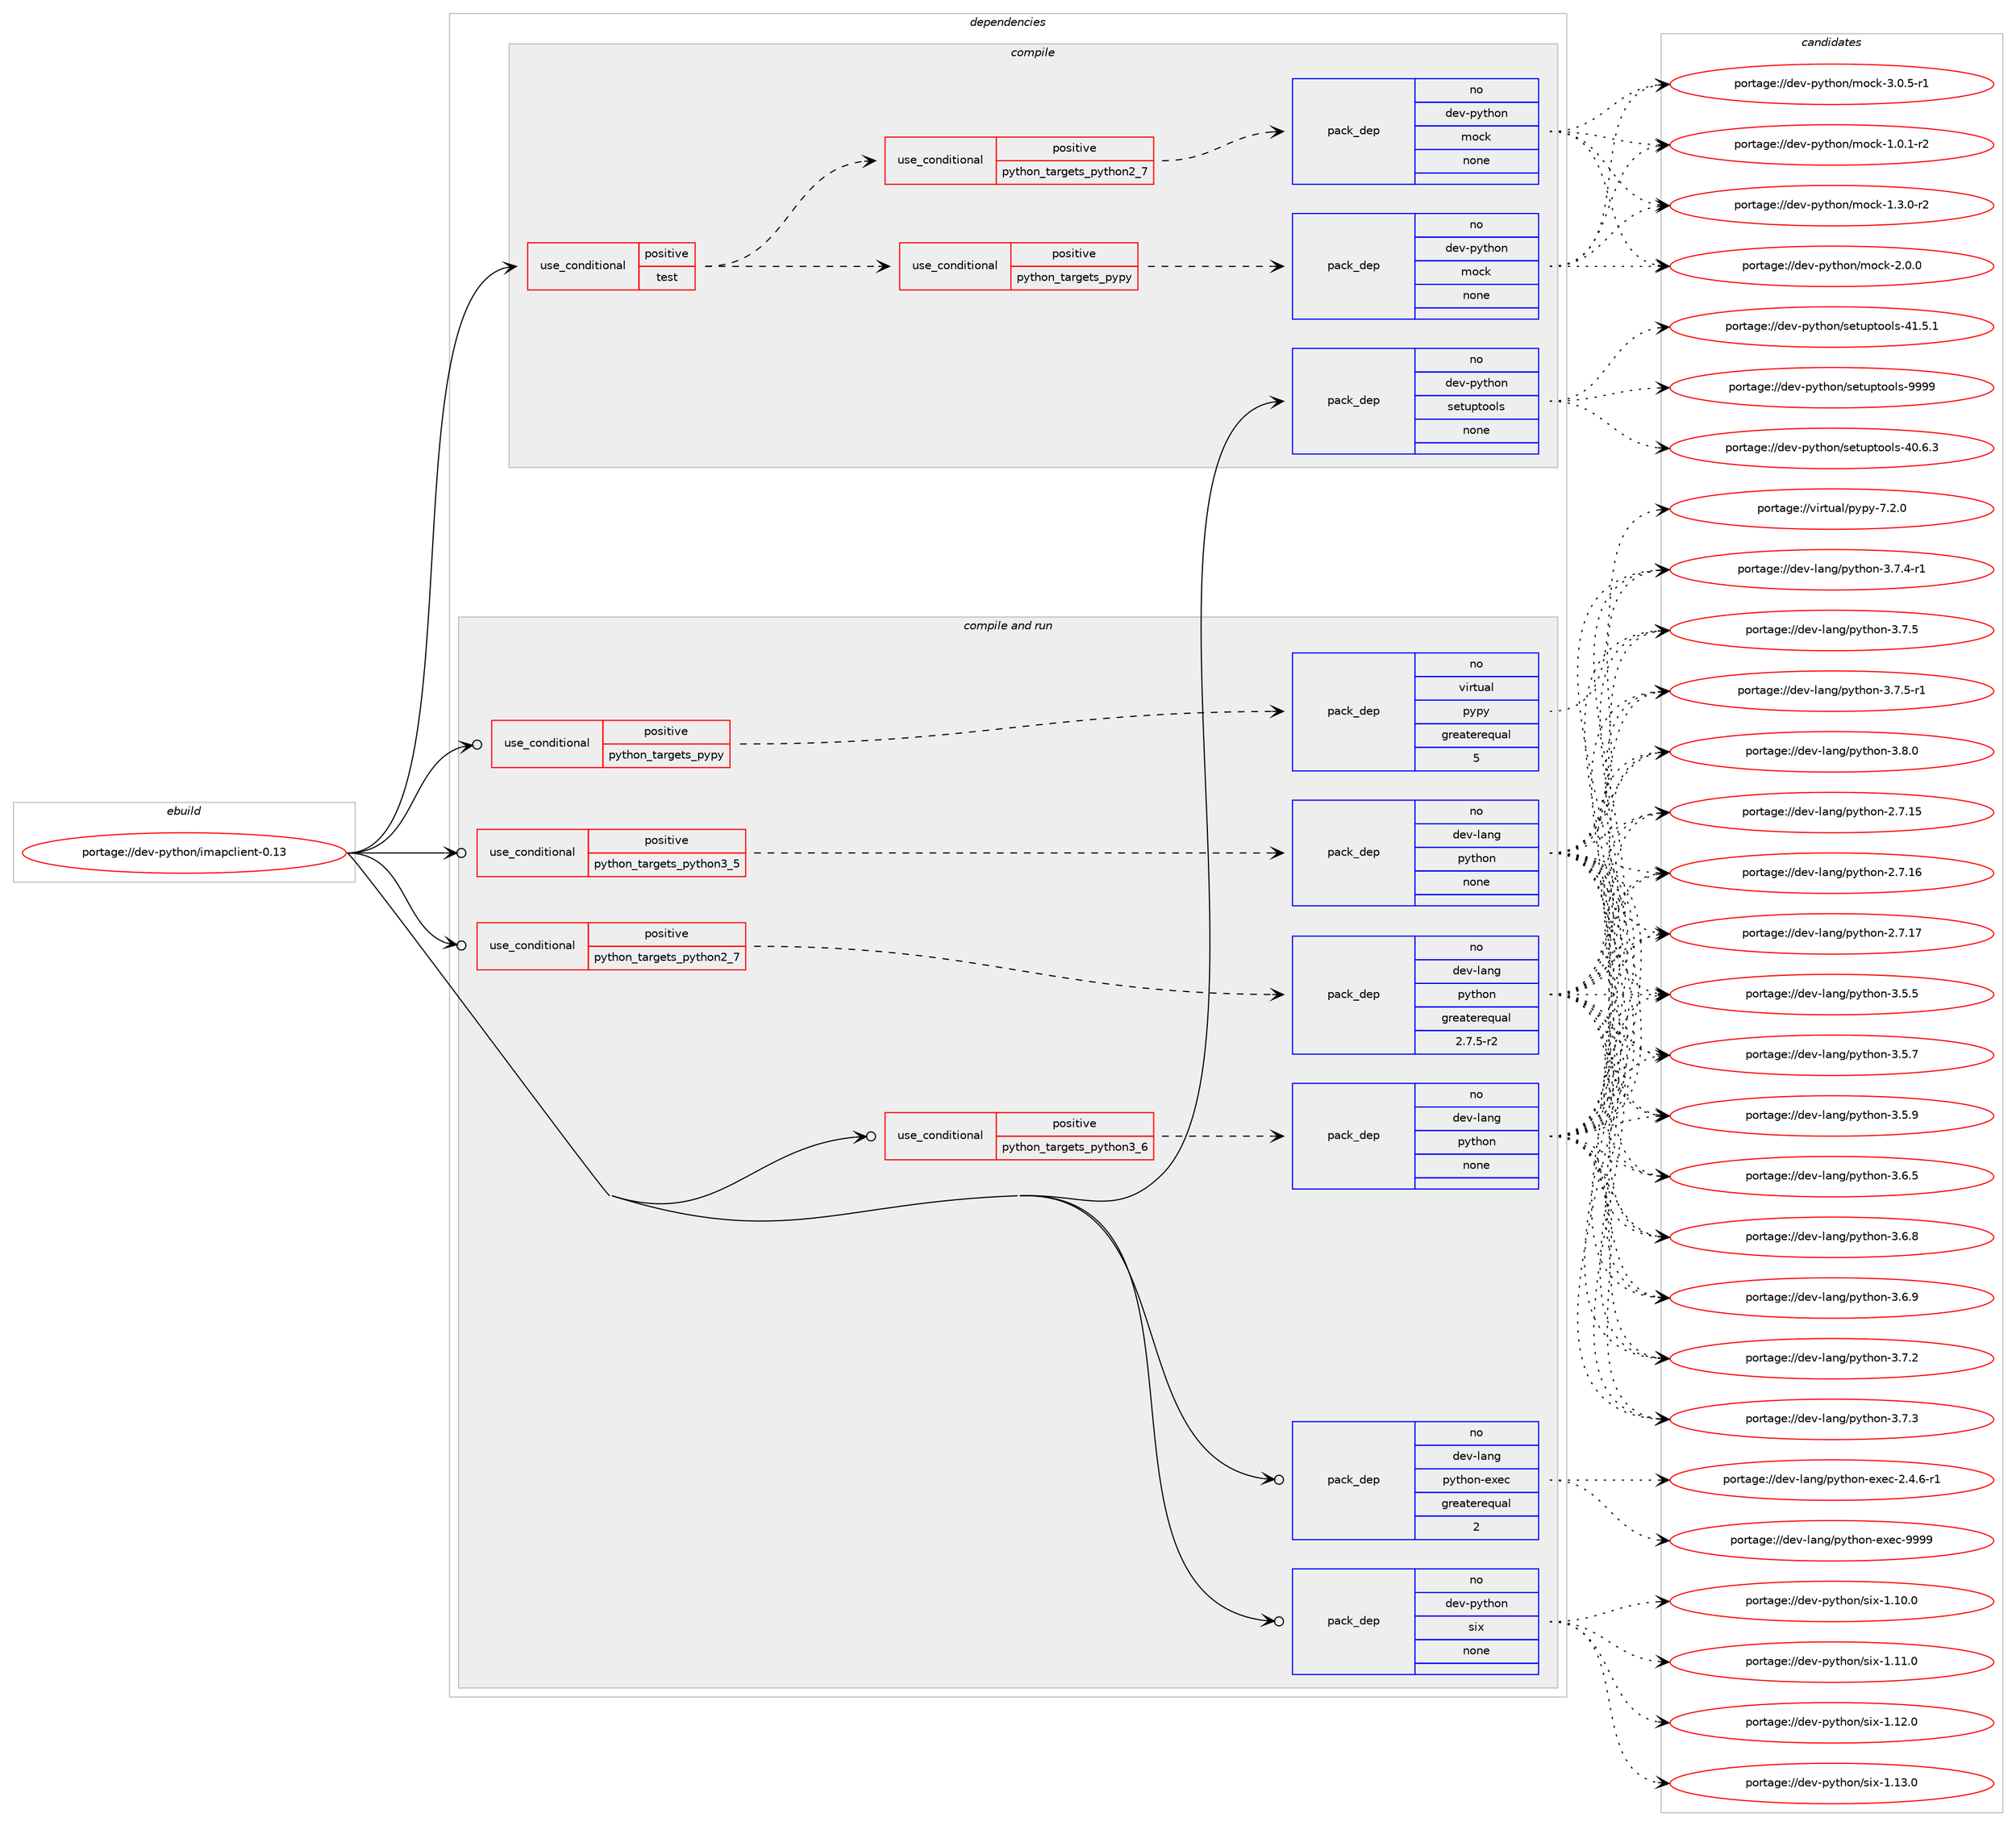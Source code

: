 digraph prolog {

# *************
# Graph options
# *************

newrank=true;
concentrate=true;
compound=true;
graph [rankdir=LR,fontname=Helvetica,fontsize=10,ranksep=1.5];#, ranksep=2.5, nodesep=0.2];
edge  [arrowhead=vee];
node  [fontname=Helvetica,fontsize=10];

# **********
# The ebuild
# **********

subgraph cluster_leftcol {
color=gray;
rank=same;
label=<<i>ebuild</i>>;
id [label="portage://dev-python/imapclient-0.13", color=red, width=4, href="../dev-python/imapclient-0.13.svg"];
}

# ****************
# The dependencies
# ****************

subgraph cluster_midcol {
color=gray;
label=<<i>dependencies</i>>;
subgraph cluster_compile {
fillcolor="#eeeeee";
style=filled;
label=<<i>compile</i>>;
subgraph cond30037 {
dependency144102 [label=<<TABLE BORDER="0" CELLBORDER="1" CELLSPACING="0" CELLPADDING="4"><TR><TD ROWSPAN="3" CELLPADDING="10">use_conditional</TD></TR><TR><TD>positive</TD></TR><TR><TD>test</TD></TR></TABLE>>, shape=none, color=red];
subgraph cond30038 {
dependency144103 [label=<<TABLE BORDER="0" CELLBORDER="1" CELLSPACING="0" CELLPADDING="4"><TR><TD ROWSPAN="3" CELLPADDING="10">use_conditional</TD></TR><TR><TD>positive</TD></TR><TR><TD>python_targets_pypy</TD></TR></TABLE>>, shape=none, color=red];
subgraph pack110745 {
dependency144104 [label=<<TABLE BORDER="0" CELLBORDER="1" CELLSPACING="0" CELLPADDING="4" WIDTH="220"><TR><TD ROWSPAN="6" CELLPADDING="30">pack_dep</TD></TR><TR><TD WIDTH="110">no</TD></TR><TR><TD>dev-python</TD></TR><TR><TD>mock</TD></TR><TR><TD>none</TD></TR><TR><TD></TD></TR></TABLE>>, shape=none, color=blue];
}
dependency144103:e -> dependency144104:w [weight=20,style="dashed",arrowhead="vee"];
}
dependency144102:e -> dependency144103:w [weight=20,style="dashed",arrowhead="vee"];
subgraph cond30039 {
dependency144105 [label=<<TABLE BORDER="0" CELLBORDER="1" CELLSPACING="0" CELLPADDING="4"><TR><TD ROWSPAN="3" CELLPADDING="10">use_conditional</TD></TR><TR><TD>positive</TD></TR><TR><TD>python_targets_python2_7</TD></TR></TABLE>>, shape=none, color=red];
subgraph pack110746 {
dependency144106 [label=<<TABLE BORDER="0" CELLBORDER="1" CELLSPACING="0" CELLPADDING="4" WIDTH="220"><TR><TD ROWSPAN="6" CELLPADDING="30">pack_dep</TD></TR><TR><TD WIDTH="110">no</TD></TR><TR><TD>dev-python</TD></TR><TR><TD>mock</TD></TR><TR><TD>none</TD></TR><TR><TD></TD></TR></TABLE>>, shape=none, color=blue];
}
dependency144105:e -> dependency144106:w [weight=20,style="dashed",arrowhead="vee"];
}
dependency144102:e -> dependency144105:w [weight=20,style="dashed",arrowhead="vee"];
}
id:e -> dependency144102:w [weight=20,style="solid",arrowhead="vee"];
subgraph pack110747 {
dependency144107 [label=<<TABLE BORDER="0" CELLBORDER="1" CELLSPACING="0" CELLPADDING="4" WIDTH="220"><TR><TD ROWSPAN="6" CELLPADDING="30">pack_dep</TD></TR><TR><TD WIDTH="110">no</TD></TR><TR><TD>dev-python</TD></TR><TR><TD>setuptools</TD></TR><TR><TD>none</TD></TR><TR><TD></TD></TR></TABLE>>, shape=none, color=blue];
}
id:e -> dependency144107:w [weight=20,style="solid",arrowhead="vee"];
}
subgraph cluster_compileandrun {
fillcolor="#eeeeee";
style=filled;
label=<<i>compile and run</i>>;
subgraph cond30040 {
dependency144108 [label=<<TABLE BORDER="0" CELLBORDER="1" CELLSPACING="0" CELLPADDING="4"><TR><TD ROWSPAN="3" CELLPADDING="10">use_conditional</TD></TR><TR><TD>positive</TD></TR><TR><TD>python_targets_pypy</TD></TR></TABLE>>, shape=none, color=red];
subgraph pack110748 {
dependency144109 [label=<<TABLE BORDER="0" CELLBORDER="1" CELLSPACING="0" CELLPADDING="4" WIDTH="220"><TR><TD ROWSPAN="6" CELLPADDING="30">pack_dep</TD></TR><TR><TD WIDTH="110">no</TD></TR><TR><TD>virtual</TD></TR><TR><TD>pypy</TD></TR><TR><TD>greaterequal</TD></TR><TR><TD>5</TD></TR></TABLE>>, shape=none, color=blue];
}
dependency144108:e -> dependency144109:w [weight=20,style="dashed",arrowhead="vee"];
}
id:e -> dependency144108:w [weight=20,style="solid",arrowhead="odotvee"];
subgraph cond30041 {
dependency144110 [label=<<TABLE BORDER="0" CELLBORDER="1" CELLSPACING="0" CELLPADDING="4"><TR><TD ROWSPAN="3" CELLPADDING="10">use_conditional</TD></TR><TR><TD>positive</TD></TR><TR><TD>python_targets_python2_7</TD></TR></TABLE>>, shape=none, color=red];
subgraph pack110749 {
dependency144111 [label=<<TABLE BORDER="0" CELLBORDER="1" CELLSPACING="0" CELLPADDING="4" WIDTH="220"><TR><TD ROWSPAN="6" CELLPADDING="30">pack_dep</TD></TR><TR><TD WIDTH="110">no</TD></TR><TR><TD>dev-lang</TD></TR><TR><TD>python</TD></TR><TR><TD>greaterequal</TD></TR><TR><TD>2.7.5-r2</TD></TR></TABLE>>, shape=none, color=blue];
}
dependency144110:e -> dependency144111:w [weight=20,style="dashed",arrowhead="vee"];
}
id:e -> dependency144110:w [weight=20,style="solid",arrowhead="odotvee"];
subgraph cond30042 {
dependency144112 [label=<<TABLE BORDER="0" CELLBORDER="1" CELLSPACING="0" CELLPADDING="4"><TR><TD ROWSPAN="3" CELLPADDING="10">use_conditional</TD></TR><TR><TD>positive</TD></TR><TR><TD>python_targets_python3_5</TD></TR></TABLE>>, shape=none, color=red];
subgraph pack110750 {
dependency144113 [label=<<TABLE BORDER="0" CELLBORDER="1" CELLSPACING="0" CELLPADDING="4" WIDTH="220"><TR><TD ROWSPAN="6" CELLPADDING="30">pack_dep</TD></TR><TR><TD WIDTH="110">no</TD></TR><TR><TD>dev-lang</TD></TR><TR><TD>python</TD></TR><TR><TD>none</TD></TR><TR><TD></TD></TR></TABLE>>, shape=none, color=blue];
}
dependency144112:e -> dependency144113:w [weight=20,style="dashed",arrowhead="vee"];
}
id:e -> dependency144112:w [weight=20,style="solid",arrowhead="odotvee"];
subgraph cond30043 {
dependency144114 [label=<<TABLE BORDER="0" CELLBORDER="1" CELLSPACING="0" CELLPADDING="4"><TR><TD ROWSPAN="3" CELLPADDING="10">use_conditional</TD></TR><TR><TD>positive</TD></TR><TR><TD>python_targets_python3_6</TD></TR></TABLE>>, shape=none, color=red];
subgraph pack110751 {
dependency144115 [label=<<TABLE BORDER="0" CELLBORDER="1" CELLSPACING="0" CELLPADDING="4" WIDTH="220"><TR><TD ROWSPAN="6" CELLPADDING="30">pack_dep</TD></TR><TR><TD WIDTH="110">no</TD></TR><TR><TD>dev-lang</TD></TR><TR><TD>python</TD></TR><TR><TD>none</TD></TR><TR><TD></TD></TR></TABLE>>, shape=none, color=blue];
}
dependency144114:e -> dependency144115:w [weight=20,style="dashed",arrowhead="vee"];
}
id:e -> dependency144114:w [weight=20,style="solid",arrowhead="odotvee"];
subgraph pack110752 {
dependency144116 [label=<<TABLE BORDER="0" CELLBORDER="1" CELLSPACING="0" CELLPADDING="4" WIDTH="220"><TR><TD ROWSPAN="6" CELLPADDING="30">pack_dep</TD></TR><TR><TD WIDTH="110">no</TD></TR><TR><TD>dev-lang</TD></TR><TR><TD>python-exec</TD></TR><TR><TD>greaterequal</TD></TR><TR><TD>2</TD></TR></TABLE>>, shape=none, color=blue];
}
id:e -> dependency144116:w [weight=20,style="solid",arrowhead="odotvee"];
subgraph pack110753 {
dependency144117 [label=<<TABLE BORDER="0" CELLBORDER="1" CELLSPACING="0" CELLPADDING="4" WIDTH="220"><TR><TD ROWSPAN="6" CELLPADDING="30">pack_dep</TD></TR><TR><TD WIDTH="110">no</TD></TR><TR><TD>dev-python</TD></TR><TR><TD>six</TD></TR><TR><TD>none</TD></TR><TR><TD></TD></TR></TABLE>>, shape=none, color=blue];
}
id:e -> dependency144117:w [weight=20,style="solid",arrowhead="odotvee"];
}
subgraph cluster_run {
fillcolor="#eeeeee";
style=filled;
label=<<i>run</i>>;
}
}

# **************
# The candidates
# **************

subgraph cluster_choices {
rank=same;
color=gray;
label=<<i>candidates</i>>;

subgraph choice110745 {
color=black;
nodesep=1;
choiceportage1001011184511212111610411111047109111991074549464846494511450 [label="portage://dev-python/mock-1.0.1-r2", color=red, width=4,href="../dev-python/mock-1.0.1-r2.svg"];
choiceportage1001011184511212111610411111047109111991074549465146484511450 [label="portage://dev-python/mock-1.3.0-r2", color=red, width=4,href="../dev-python/mock-1.3.0-r2.svg"];
choiceportage100101118451121211161041111104710911199107455046484648 [label="portage://dev-python/mock-2.0.0", color=red, width=4,href="../dev-python/mock-2.0.0.svg"];
choiceportage1001011184511212111610411111047109111991074551464846534511449 [label="portage://dev-python/mock-3.0.5-r1", color=red, width=4,href="../dev-python/mock-3.0.5-r1.svg"];
dependency144104:e -> choiceportage1001011184511212111610411111047109111991074549464846494511450:w [style=dotted,weight="100"];
dependency144104:e -> choiceportage1001011184511212111610411111047109111991074549465146484511450:w [style=dotted,weight="100"];
dependency144104:e -> choiceportage100101118451121211161041111104710911199107455046484648:w [style=dotted,weight="100"];
dependency144104:e -> choiceportage1001011184511212111610411111047109111991074551464846534511449:w [style=dotted,weight="100"];
}
subgraph choice110746 {
color=black;
nodesep=1;
choiceportage1001011184511212111610411111047109111991074549464846494511450 [label="portage://dev-python/mock-1.0.1-r2", color=red, width=4,href="../dev-python/mock-1.0.1-r2.svg"];
choiceportage1001011184511212111610411111047109111991074549465146484511450 [label="portage://dev-python/mock-1.3.0-r2", color=red, width=4,href="../dev-python/mock-1.3.0-r2.svg"];
choiceportage100101118451121211161041111104710911199107455046484648 [label="portage://dev-python/mock-2.0.0", color=red, width=4,href="../dev-python/mock-2.0.0.svg"];
choiceportage1001011184511212111610411111047109111991074551464846534511449 [label="portage://dev-python/mock-3.0.5-r1", color=red, width=4,href="../dev-python/mock-3.0.5-r1.svg"];
dependency144106:e -> choiceportage1001011184511212111610411111047109111991074549464846494511450:w [style=dotted,weight="100"];
dependency144106:e -> choiceportage1001011184511212111610411111047109111991074549465146484511450:w [style=dotted,weight="100"];
dependency144106:e -> choiceportage100101118451121211161041111104710911199107455046484648:w [style=dotted,weight="100"];
dependency144106:e -> choiceportage1001011184511212111610411111047109111991074551464846534511449:w [style=dotted,weight="100"];
}
subgraph choice110747 {
color=black;
nodesep=1;
choiceportage100101118451121211161041111104711510111611711211611111110811545524846544651 [label="portage://dev-python/setuptools-40.6.3", color=red, width=4,href="../dev-python/setuptools-40.6.3.svg"];
choiceportage100101118451121211161041111104711510111611711211611111110811545524946534649 [label="portage://dev-python/setuptools-41.5.1", color=red, width=4,href="../dev-python/setuptools-41.5.1.svg"];
choiceportage10010111845112121116104111110471151011161171121161111111081154557575757 [label="portage://dev-python/setuptools-9999", color=red, width=4,href="../dev-python/setuptools-9999.svg"];
dependency144107:e -> choiceportage100101118451121211161041111104711510111611711211611111110811545524846544651:w [style=dotted,weight="100"];
dependency144107:e -> choiceportage100101118451121211161041111104711510111611711211611111110811545524946534649:w [style=dotted,weight="100"];
dependency144107:e -> choiceportage10010111845112121116104111110471151011161171121161111111081154557575757:w [style=dotted,weight="100"];
}
subgraph choice110748 {
color=black;
nodesep=1;
choiceportage1181051141161179710847112121112121455546504648 [label="portage://virtual/pypy-7.2.0", color=red, width=4,href="../virtual/pypy-7.2.0.svg"];
dependency144109:e -> choiceportage1181051141161179710847112121112121455546504648:w [style=dotted,weight="100"];
}
subgraph choice110749 {
color=black;
nodesep=1;
choiceportage10010111845108971101034711212111610411111045504655464953 [label="portage://dev-lang/python-2.7.15", color=red, width=4,href="../dev-lang/python-2.7.15.svg"];
choiceportage10010111845108971101034711212111610411111045504655464954 [label="portage://dev-lang/python-2.7.16", color=red, width=4,href="../dev-lang/python-2.7.16.svg"];
choiceportage10010111845108971101034711212111610411111045504655464955 [label="portage://dev-lang/python-2.7.17", color=red, width=4,href="../dev-lang/python-2.7.17.svg"];
choiceportage100101118451089711010347112121116104111110455146534653 [label="portage://dev-lang/python-3.5.5", color=red, width=4,href="../dev-lang/python-3.5.5.svg"];
choiceportage100101118451089711010347112121116104111110455146534655 [label="portage://dev-lang/python-3.5.7", color=red, width=4,href="../dev-lang/python-3.5.7.svg"];
choiceportage100101118451089711010347112121116104111110455146534657 [label="portage://dev-lang/python-3.5.9", color=red, width=4,href="../dev-lang/python-3.5.9.svg"];
choiceportage100101118451089711010347112121116104111110455146544653 [label="portage://dev-lang/python-3.6.5", color=red, width=4,href="../dev-lang/python-3.6.5.svg"];
choiceportage100101118451089711010347112121116104111110455146544656 [label="portage://dev-lang/python-3.6.8", color=red, width=4,href="../dev-lang/python-3.6.8.svg"];
choiceportage100101118451089711010347112121116104111110455146544657 [label="portage://dev-lang/python-3.6.9", color=red, width=4,href="../dev-lang/python-3.6.9.svg"];
choiceportage100101118451089711010347112121116104111110455146554650 [label="portage://dev-lang/python-3.7.2", color=red, width=4,href="../dev-lang/python-3.7.2.svg"];
choiceportage100101118451089711010347112121116104111110455146554651 [label="portage://dev-lang/python-3.7.3", color=red, width=4,href="../dev-lang/python-3.7.3.svg"];
choiceportage1001011184510897110103471121211161041111104551465546524511449 [label="portage://dev-lang/python-3.7.4-r1", color=red, width=4,href="../dev-lang/python-3.7.4-r1.svg"];
choiceportage100101118451089711010347112121116104111110455146554653 [label="portage://dev-lang/python-3.7.5", color=red, width=4,href="../dev-lang/python-3.7.5.svg"];
choiceportage1001011184510897110103471121211161041111104551465546534511449 [label="portage://dev-lang/python-3.7.5-r1", color=red, width=4,href="../dev-lang/python-3.7.5-r1.svg"];
choiceportage100101118451089711010347112121116104111110455146564648 [label="portage://dev-lang/python-3.8.0", color=red, width=4,href="../dev-lang/python-3.8.0.svg"];
dependency144111:e -> choiceportage10010111845108971101034711212111610411111045504655464953:w [style=dotted,weight="100"];
dependency144111:e -> choiceportage10010111845108971101034711212111610411111045504655464954:w [style=dotted,weight="100"];
dependency144111:e -> choiceportage10010111845108971101034711212111610411111045504655464955:w [style=dotted,weight="100"];
dependency144111:e -> choiceportage100101118451089711010347112121116104111110455146534653:w [style=dotted,weight="100"];
dependency144111:e -> choiceportage100101118451089711010347112121116104111110455146534655:w [style=dotted,weight="100"];
dependency144111:e -> choiceportage100101118451089711010347112121116104111110455146534657:w [style=dotted,weight="100"];
dependency144111:e -> choiceportage100101118451089711010347112121116104111110455146544653:w [style=dotted,weight="100"];
dependency144111:e -> choiceportage100101118451089711010347112121116104111110455146544656:w [style=dotted,weight="100"];
dependency144111:e -> choiceportage100101118451089711010347112121116104111110455146544657:w [style=dotted,weight="100"];
dependency144111:e -> choiceportage100101118451089711010347112121116104111110455146554650:w [style=dotted,weight="100"];
dependency144111:e -> choiceportage100101118451089711010347112121116104111110455146554651:w [style=dotted,weight="100"];
dependency144111:e -> choiceportage1001011184510897110103471121211161041111104551465546524511449:w [style=dotted,weight="100"];
dependency144111:e -> choiceportage100101118451089711010347112121116104111110455146554653:w [style=dotted,weight="100"];
dependency144111:e -> choiceportage1001011184510897110103471121211161041111104551465546534511449:w [style=dotted,weight="100"];
dependency144111:e -> choiceportage100101118451089711010347112121116104111110455146564648:w [style=dotted,weight="100"];
}
subgraph choice110750 {
color=black;
nodesep=1;
choiceportage10010111845108971101034711212111610411111045504655464953 [label="portage://dev-lang/python-2.7.15", color=red, width=4,href="../dev-lang/python-2.7.15.svg"];
choiceportage10010111845108971101034711212111610411111045504655464954 [label="portage://dev-lang/python-2.7.16", color=red, width=4,href="../dev-lang/python-2.7.16.svg"];
choiceportage10010111845108971101034711212111610411111045504655464955 [label="portage://dev-lang/python-2.7.17", color=red, width=4,href="../dev-lang/python-2.7.17.svg"];
choiceportage100101118451089711010347112121116104111110455146534653 [label="portage://dev-lang/python-3.5.5", color=red, width=4,href="../dev-lang/python-3.5.5.svg"];
choiceportage100101118451089711010347112121116104111110455146534655 [label="portage://dev-lang/python-3.5.7", color=red, width=4,href="../dev-lang/python-3.5.7.svg"];
choiceportage100101118451089711010347112121116104111110455146534657 [label="portage://dev-lang/python-3.5.9", color=red, width=4,href="../dev-lang/python-3.5.9.svg"];
choiceportage100101118451089711010347112121116104111110455146544653 [label="portage://dev-lang/python-3.6.5", color=red, width=4,href="../dev-lang/python-3.6.5.svg"];
choiceportage100101118451089711010347112121116104111110455146544656 [label="portage://dev-lang/python-3.6.8", color=red, width=4,href="../dev-lang/python-3.6.8.svg"];
choiceportage100101118451089711010347112121116104111110455146544657 [label="portage://dev-lang/python-3.6.9", color=red, width=4,href="../dev-lang/python-3.6.9.svg"];
choiceportage100101118451089711010347112121116104111110455146554650 [label="portage://dev-lang/python-3.7.2", color=red, width=4,href="../dev-lang/python-3.7.2.svg"];
choiceportage100101118451089711010347112121116104111110455146554651 [label="portage://dev-lang/python-3.7.3", color=red, width=4,href="../dev-lang/python-3.7.3.svg"];
choiceportage1001011184510897110103471121211161041111104551465546524511449 [label="portage://dev-lang/python-3.7.4-r1", color=red, width=4,href="../dev-lang/python-3.7.4-r1.svg"];
choiceportage100101118451089711010347112121116104111110455146554653 [label="portage://dev-lang/python-3.7.5", color=red, width=4,href="../dev-lang/python-3.7.5.svg"];
choiceportage1001011184510897110103471121211161041111104551465546534511449 [label="portage://dev-lang/python-3.7.5-r1", color=red, width=4,href="../dev-lang/python-3.7.5-r1.svg"];
choiceportage100101118451089711010347112121116104111110455146564648 [label="portage://dev-lang/python-3.8.0", color=red, width=4,href="../dev-lang/python-3.8.0.svg"];
dependency144113:e -> choiceportage10010111845108971101034711212111610411111045504655464953:w [style=dotted,weight="100"];
dependency144113:e -> choiceportage10010111845108971101034711212111610411111045504655464954:w [style=dotted,weight="100"];
dependency144113:e -> choiceportage10010111845108971101034711212111610411111045504655464955:w [style=dotted,weight="100"];
dependency144113:e -> choiceportage100101118451089711010347112121116104111110455146534653:w [style=dotted,weight="100"];
dependency144113:e -> choiceportage100101118451089711010347112121116104111110455146534655:w [style=dotted,weight="100"];
dependency144113:e -> choiceportage100101118451089711010347112121116104111110455146534657:w [style=dotted,weight="100"];
dependency144113:e -> choiceportage100101118451089711010347112121116104111110455146544653:w [style=dotted,weight="100"];
dependency144113:e -> choiceportage100101118451089711010347112121116104111110455146544656:w [style=dotted,weight="100"];
dependency144113:e -> choiceportage100101118451089711010347112121116104111110455146544657:w [style=dotted,weight="100"];
dependency144113:e -> choiceportage100101118451089711010347112121116104111110455146554650:w [style=dotted,weight="100"];
dependency144113:e -> choiceportage100101118451089711010347112121116104111110455146554651:w [style=dotted,weight="100"];
dependency144113:e -> choiceportage1001011184510897110103471121211161041111104551465546524511449:w [style=dotted,weight="100"];
dependency144113:e -> choiceportage100101118451089711010347112121116104111110455146554653:w [style=dotted,weight="100"];
dependency144113:e -> choiceportage1001011184510897110103471121211161041111104551465546534511449:w [style=dotted,weight="100"];
dependency144113:e -> choiceportage100101118451089711010347112121116104111110455146564648:w [style=dotted,weight="100"];
}
subgraph choice110751 {
color=black;
nodesep=1;
choiceportage10010111845108971101034711212111610411111045504655464953 [label="portage://dev-lang/python-2.7.15", color=red, width=4,href="../dev-lang/python-2.7.15.svg"];
choiceportage10010111845108971101034711212111610411111045504655464954 [label="portage://dev-lang/python-2.7.16", color=red, width=4,href="../dev-lang/python-2.7.16.svg"];
choiceportage10010111845108971101034711212111610411111045504655464955 [label="portage://dev-lang/python-2.7.17", color=red, width=4,href="../dev-lang/python-2.7.17.svg"];
choiceportage100101118451089711010347112121116104111110455146534653 [label="portage://dev-lang/python-3.5.5", color=red, width=4,href="../dev-lang/python-3.5.5.svg"];
choiceportage100101118451089711010347112121116104111110455146534655 [label="portage://dev-lang/python-3.5.7", color=red, width=4,href="../dev-lang/python-3.5.7.svg"];
choiceportage100101118451089711010347112121116104111110455146534657 [label="portage://dev-lang/python-3.5.9", color=red, width=4,href="../dev-lang/python-3.5.9.svg"];
choiceportage100101118451089711010347112121116104111110455146544653 [label="portage://dev-lang/python-3.6.5", color=red, width=4,href="../dev-lang/python-3.6.5.svg"];
choiceportage100101118451089711010347112121116104111110455146544656 [label="portage://dev-lang/python-3.6.8", color=red, width=4,href="../dev-lang/python-3.6.8.svg"];
choiceportage100101118451089711010347112121116104111110455146544657 [label="portage://dev-lang/python-3.6.9", color=red, width=4,href="../dev-lang/python-3.6.9.svg"];
choiceportage100101118451089711010347112121116104111110455146554650 [label="portage://dev-lang/python-3.7.2", color=red, width=4,href="../dev-lang/python-3.7.2.svg"];
choiceportage100101118451089711010347112121116104111110455146554651 [label="portage://dev-lang/python-3.7.3", color=red, width=4,href="../dev-lang/python-3.7.3.svg"];
choiceportage1001011184510897110103471121211161041111104551465546524511449 [label="portage://dev-lang/python-3.7.4-r1", color=red, width=4,href="../dev-lang/python-3.7.4-r1.svg"];
choiceportage100101118451089711010347112121116104111110455146554653 [label="portage://dev-lang/python-3.7.5", color=red, width=4,href="../dev-lang/python-3.7.5.svg"];
choiceportage1001011184510897110103471121211161041111104551465546534511449 [label="portage://dev-lang/python-3.7.5-r1", color=red, width=4,href="../dev-lang/python-3.7.5-r1.svg"];
choiceportage100101118451089711010347112121116104111110455146564648 [label="portage://dev-lang/python-3.8.0", color=red, width=4,href="../dev-lang/python-3.8.0.svg"];
dependency144115:e -> choiceportage10010111845108971101034711212111610411111045504655464953:w [style=dotted,weight="100"];
dependency144115:e -> choiceportage10010111845108971101034711212111610411111045504655464954:w [style=dotted,weight="100"];
dependency144115:e -> choiceportage10010111845108971101034711212111610411111045504655464955:w [style=dotted,weight="100"];
dependency144115:e -> choiceportage100101118451089711010347112121116104111110455146534653:w [style=dotted,weight="100"];
dependency144115:e -> choiceportage100101118451089711010347112121116104111110455146534655:w [style=dotted,weight="100"];
dependency144115:e -> choiceportage100101118451089711010347112121116104111110455146534657:w [style=dotted,weight="100"];
dependency144115:e -> choiceportage100101118451089711010347112121116104111110455146544653:w [style=dotted,weight="100"];
dependency144115:e -> choiceportage100101118451089711010347112121116104111110455146544656:w [style=dotted,weight="100"];
dependency144115:e -> choiceportage100101118451089711010347112121116104111110455146544657:w [style=dotted,weight="100"];
dependency144115:e -> choiceportage100101118451089711010347112121116104111110455146554650:w [style=dotted,weight="100"];
dependency144115:e -> choiceportage100101118451089711010347112121116104111110455146554651:w [style=dotted,weight="100"];
dependency144115:e -> choiceportage1001011184510897110103471121211161041111104551465546524511449:w [style=dotted,weight="100"];
dependency144115:e -> choiceportage100101118451089711010347112121116104111110455146554653:w [style=dotted,weight="100"];
dependency144115:e -> choiceportage1001011184510897110103471121211161041111104551465546534511449:w [style=dotted,weight="100"];
dependency144115:e -> choiceportage100101118451089711010347112121116104111110455146564648:w [style=dotted,weight="100"];
}
subgraph choice110752 {
color=black;
nodesep=1;
choiceportage10010111845108971101034711212111610411111045101120101994550465246544511449 [label="portage://dev-lang/python-exec-2.4.6-r1", color=red, width=4,href="../dev-lang/python-exec-2.4.6-r1.svg"];
choiceportage10010111845108971101034711212111610411111045101120101994557575757 [label="portage://dev-lang/python-exec-9999", color=red, width=4,href="../dev-lang/python-exec-9999.svg"];
dependency144116:e -> choiceportage10010111845108971101034711212111610411111045101120101994550465246544511449:w [style=dotted,weight="100"];
dependency144116:e -> choiceportage10010111845108971101034711212111610411111045101120101994557575757:w [style=dotted,weight="100"];
}
subgraph choice110753 {
color=black;
nodesep=1;
choiceportage100101118451121211161041111104711510512045494649484648 [label="portage://dev-python/six-1.10.0", color=red, width=4,href="../dev-python/six-1.10.0.svg"];
choiceportage100101118451121211161041111104711510512045494649494648 [label="portage://dev-python/six-1.11.0", color=red, width=4,href="../dev-python/six-1.11.0.svg"];
choiceportage100101118451121211161041111104711510512045494649504648 [label="portage://dev-python/six-1.12.0", color=red, width=4,href="../dev-python/six-1.12.0.svg"];
choiceportage100101118451121211161041111104711510512045494649514648 [label="portage://dev-python/six-1.13.0", color=red, width=4,href="../dev-python/six-1.13.0.svg"];
dependency144117:e -> choiceportage100101118451121211161041111104711510512045494649484648:w [style=dotted,weight="100"];
dependency144117:e -> choiceportage100101118451121211161041111104711510512045494649494648:w [style=dotted,weight="100"];
dependency144117:e -> choiceportage100101118451121211161041111104711510512045494649504648:w [style=dotted,weight="100"];
dependency144117:e -> choiceportage100101118451121211161041111104711510512045494649514648:w [style=dotted,weight="100"];
}
}

}
